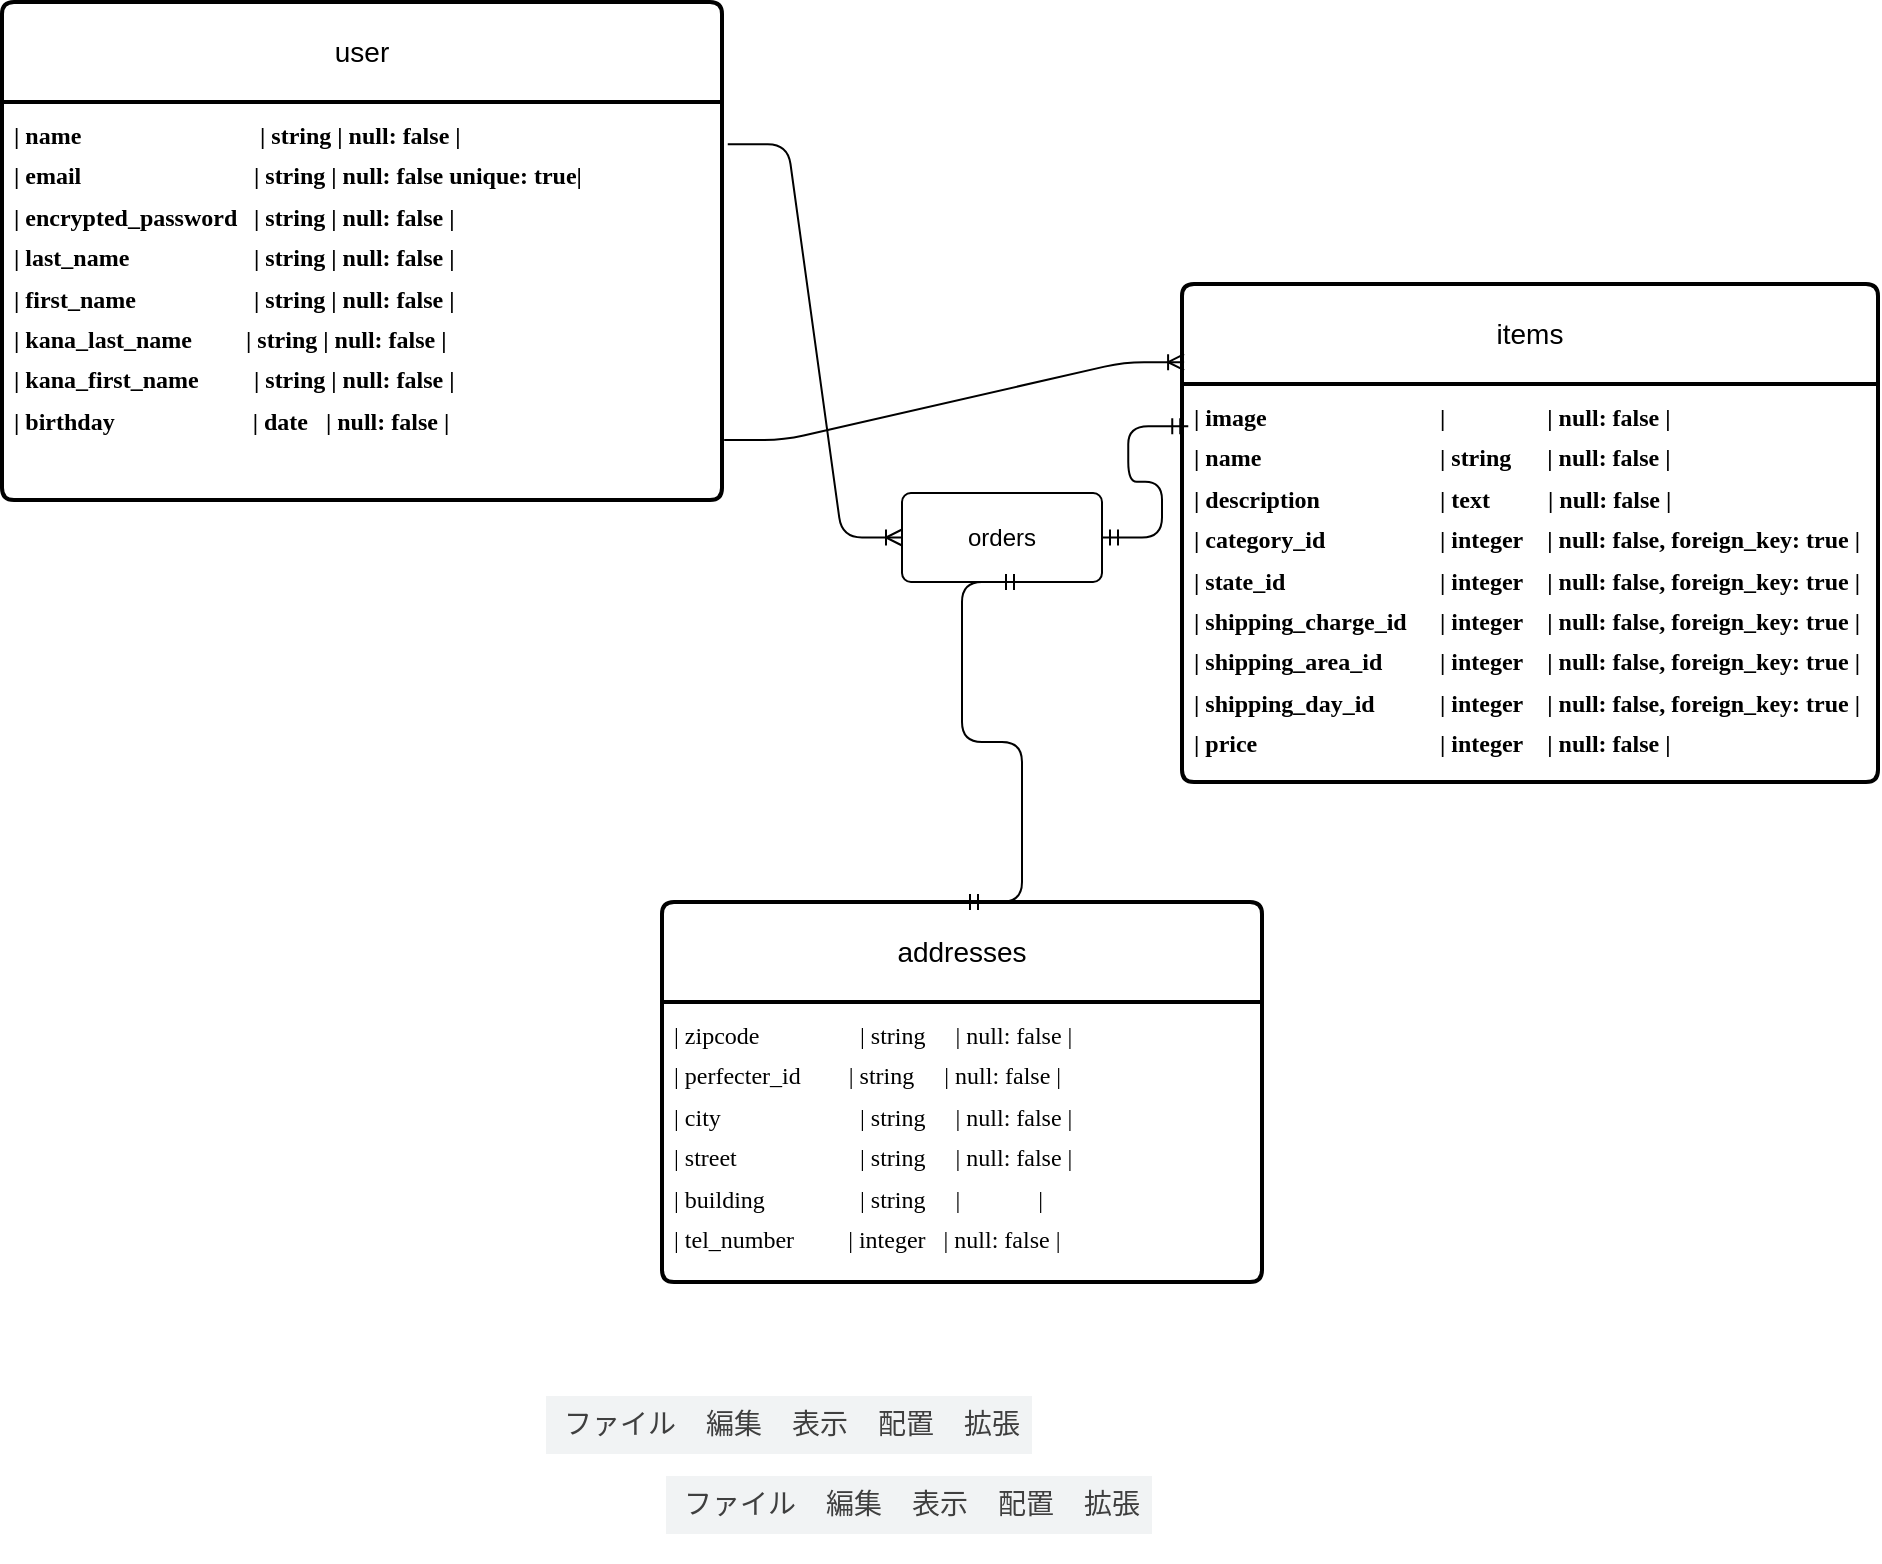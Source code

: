 <mxfile>
    <diagram id="EJOy2xtMhtNcN5AA-yZg" name="ページ1">
        <mxGraphModel dx="429" dy="1816" grid="1" gridSize="10" guides="1" tooltips="1" connect="1" arrows="1" fold="1" page="1" pageScale="1" pageWidth="827" pageHeight="1169" math="0" shadow="0">
            <root>
                <mxCell id="0"/>
                <mxCell id="1" parent="0"/>
                <mxCell id="20" value="&lt;a style=&quot;forced-color-adjust: none; color: rgb(63, 63, 63); vertical-align: top; display: inline-block; scrollbar-color: light-dark(#e2e2e2, #4b4b4b)&#xa;&#x9;&#x9;&#x9;&#x9;&#x9;light-dark(#fbfbfb, var(--dark-panel-color)); text-decoration: none; border-color: light-dark(var(--border-color), var(--dark-border-color)); cursor: default; transition: 0.1s ease-in-out; padding: 6px 6px 6px 9px; font-family: -apple-system, &amp;quot;system-ui&amp;quot;, &amp;quot;Segoe UI Variable&amp;quot;, &amp;quot;Segoe UI&amp;quot;, system-ui, ui-sans-serif, Helvetica, Arial, sans-serif, &amp;quot;Apple Color Emoji&amp;quot;, &amp;quot;Segoe UI Emoji&amp;quot;; font-size: 14px; font-style: normal; font-variant-ligatures: normal; font-variant-caps: normal; font-weight: 400; letter-spacing: normal; orphans: 2; text-align: start; text-indent: 0px; text-transform: none; widows: 2; word-spacing: 0px; -webkit-text-stroke-width: 0px; white-space: nowrap; background-color: rgb(241, 243, 244);&quot; class=&quot;geItem&quot;&gt;ファイル&lt;/a&gt;&lt;a style=&quot;forced-color-adjust: none; color: rgb(63, 63, 63); vertical-align: top; display: inline-block; scrollbar-color: light-dark(#e2e2e2, #4b4b4b)&#xa;&#x9;&#x9;&#x9;&#x9;&#x9;light-dark(#fbfbfb, var(--dark-panel-color)); text-decoration: none; border-color: light-dark(var(--border-color), var(--dark-border-color)); cursor: default; transition: 0.1s ease-in-out; padding: 6px 6px 6px 9px; font-family: -apple-system, &amp;quot;system-ui&amp;quot;, &amp;quot;Segoe UI Variable&amp;quot;, &amp;quot;Segoe UI&amp;quot;, system-ui, ui-sans-serif, Helvetica, Arial, sans-serif, &amp;quot;Apple Color Emoji&amp;quot;, &amp;quot;Segoe UI Emoji&amp;quot;; font-size: 14px; font-style: normal; font-variant-ligatures: normal; font-variant-caps: normal; font-weight: 400; letter-spacing: normal; orphans: 2; text-align: start; text-indent: 0px; text-transform: none; widows: 2; word-spacing: 0px; -webkit-text-stroke-width: 0px; white-space: nowrap; background-color: rgb(241, 243, 244);&quot; class=&quot;geItem&quot;&gt;編集&lt;/a&gt;&lt;a style=&quot;forced-color-adjust: none; color: rgb(63, 63, 63); vertical-align: top; display: inline-block; scrollbar-color: light-dark(#e2e2e2, #4b4b4b)&#xa;&#x9;&#x9;&#x9;&#x9;&#x9;light-dark(#fbfbfb, var(--dark-panel-color)); text-decoration: none; border-color: light-dark(var(--border-color), var(--dark-border-color)); cursor: default; transition: 0.1s ease-in-out; padding: 6px 6px 6px 9px; font-family: -apple-system, &amp;quot;system-ui&amp;quot;, &amp;quot;Segoe UI Variable&amp;quot;, &amp;quot;Segoe UI&amp;quot;, system-ui, ui-sans-serif, Helvetica, Arial, sans-serif, &amp;quot;Apple Color Emoji&amp;quot;, &amp;quot;Segoe UI Emoji&amp;quot;; font-size: 14px; font-style: normal; font-variant-ligatures: normal; font-variant-caps: normal; font-weight: 400; letter-spacing: normal; orphans: 2; text-align: start; text-indent: 0px; text-transform: none; widows: 2; word-spacing: 0px; -webkit-text-stroke-width: 0px; white-space: nowrap; background-color: rgb(241, 243, 244);&quot; class=&quot;geItem&quot;&gt;表示&lt;/a&gt;&lt;a style=&quot;forced-color-adjust: none; color: rgb(63, 63, 63); vertical-align: top; display: inline-block; scrollbar-color: light-dark(#e2e2e2, #4b4b4b)&#xa;&#x9;&#x9;&#x9;&#x9;&#x9;light-dark(#fbfbfb, var(--dark-panel-color)); text-decoration: none; border-color: light-dark(var(--border-color), var(--dark-border-color)); cursor: default; transition: 0.1s ease-in-out; padding: 6px 6px 6px 9px; font-family: -apple-system, &amp;quot;system-ui&amp;quot;, &amp;quot;Segoe UI Variable&amp;quot;, &amp;quot;Segoe UI&amp;quot;, system-ui, ui-sans-serif, Helvetica, Arial, sans-serif, &amp;quot;Apple Color Emoji&amp;quot;, &amp;quot;Segoe UI Emoji&amp;quot;; font-size: 14px; font-style: normal; font-variant-ligatures: normal; font-variant-caps: normal; font-weight: 400; letter-spacing: normal; orphans: 2; text-align: start; text-indent: 0px; text-transform: none; widows: 2; word-spacing: 0px; -webkit-text-stroke-width: 0px; white-space: nowrap; background-color: rgb(241, 243, 244);&quot; class=&quot;geItem&quot;&gt;配置&lt;/a&gt;&lt;a style=&quot;forced-color-adjust: none; color: rgb(63, 63, 63); vertical-align: top; display: inline-block; scrollbar-color: light-dark(#e2e2e2, #4b4b4b)&#xa;&#x9;&#x9;&#x9;&#x9;&#x9;light-dark(#fbfbfb, var(--dark-panel-color)); text-decoration: none; border-color: light-dark(var(--border-color), var(--dark-border-color)); cursor: default; transition: 0.1s ease-in-out; padding: 6px 6px 6px 9px; font-family: -apple-system, &amp;quot;system-ui&amp;quot;, &amp;quot;Segoe UI Variable&amp;quot;, &amp;quot;Segoe UI&amp;quot;, system-ui, ui-sans-serif, Helvetica, Arial, sans-serif, &amp;quot;Apple Color Emoji&amp;quot;, &amp;quot;Segoe UI Emoji&amp;quot;; font-size: 14px; font-style: normal; font-variant-ligatures: normal; font-variant-caps: normal; font-weight: 400; letter-spacing: normal; orphans: 2; text-align: start; text-indent: 0px; text-transform: none; widows: 2; word-spacing: 0px; -webkit-text-stroke-width: 0px; white-space: nowrap; background-color: rgb(241, 243, 244);&quot; class=&quot;geItem&quot;&gt;拡張&lt;/a&gt;" style="text;whiteSpace=wrap;html=1;" parent="1" vertex="1">
                    <mxGeometry x="680" y="-130" width="280" height="50" as="geometry"/>
                </mxCell>
                <mxCell id="21" value="&lt;a style=&quot;forced-color-adjust: none; color: rgb(63, 63, 63); vertical-align: top; display: inline-block; scrollbar-color: light-dark(#e2e2e2, #4b4b4b)&lt;br/&gt;&#x9;&#x9;&#x9;&#x9;&#x9;light-dark(#fbfbfb, var(--dark-panel-color)); text-decoration: none; border-color: light-dark(var(--border-color), var(--dark-border-color)); cursor: default; transition: 0.1s ease-in-out; padding: 6px 6px 6px 9px; font-family: -apple-system, &amp;quot;system-ui&amp;quot;, &amp;quot;Segoe UI Variable&amp;quot;, &amp;quot;Segoe UI&amp;quot;, system-ui, ui-sans-serif, Helvetica, Arial, sans-serif, &amp;quot;Apple Color Emoji&amp;quot;, &amp;quot;Segoe UI Emoji&amp;quot;; font-size: 14px; font-style: normal; font-variant-ligatures: normal; font-variant-caps: normal; font-weight: 400; letter-spacing: normal; orphans: 2; text-indent: 0px; text-transform: none; widows: 2; word-spacing: 0px; -webkit-text-stroke-width: 0px; white-space: nowrap; background-color: rgb(241, 243, 244);&quot; class=&quot;geItem&quot;&gt;ファイル&lt;/a&gt;&lt;a style=&quot;forced-color-adjust: none; color: rgb(63, 63, 63); vertical-align: top; display: inline-block; scrollbar-color: light-dark(#e2e2e2, #4b4b4b)&lt;br/&gt;&#x9;&#x9;&#x9;&#x9;&#x9;light-dark(#fbfbfb, var(--dark-panel-color)); text-decoration: none; border-color: light-dark(var(--border-color), var(--dark-border-color)); cursor: default; transition: 0.1s ease-in-out; padding: 6px 6px 6px 9px; font-family: -apple-system, &amp;quot;system-ui&amp;quot;, &amp;quot;Segoe UI Variable&amp;quot;, &amp;quot;Segoe UI&amp;quot;, system-ui, ui-sans-serif, Helvetica, Arial, sans-serif, &amp;quot;Apple Color Emoji&amp;quot;, &amp;quot;Segoe UI Emoji&amp;quot;; font-size: 14px; font-style: normal; font-variant-ligatures: normal; font-variant-caps: normal; font-weight: 400; letter-spacing: normal; orphans: 2; text-indent: 0px; text-transform: none; widows: 2; word-spacing: 0px; -webkit-text-stroke-width: 0px; white-space: nowrap; background-color: rgb(241, 243, 244);&quot; class=&quot;geItem&quot;&gt;編集&lt;/a&gt;&lt;a style=&quot;forced-color-adjust: none; color: rgb(63, 63, 63); vertical-align: top; display: inline-block; scrollbar-color: light-dark(#e2e2e2, #4b4b4b)&lt;br/&gt;&#x9;&#x9;&#x9;&#x9;&#x9;light-dark(#fbfbfb, var(--dark-panel-color)); text-decoration: none; border-color: light-dark(var(--border-color), var(--dark-border-color)); cursor: default; transition: 0.1s ease-in-out; padding: 6px 6px 6px 9px; font-family: -apple-system, &amp;quot;system-ui&amp;quot;, &amp;quot;Segoe UI Variable&amp;quot;, &amp;quot;Segoe UI&amp;quot;, system-ui, ui-sans-serif, Helvetica, Arial, sans-serif, &amp;quot;Apple Color Emoji&amp;quot;, &amp;quot;Segoe UI Emoji&amp;quot;; font-size: 14px; font-style: normal; font-variant-ligatures: normal; font-variant-caps: normal; font-weight: 400; letter-spacing: normal; orphans: 2; text-indent: 0px; text-transform: none; widows: 2; word-spacing: 0px; -webkit-text-stroke-width: 0px; white-space: nowrap; background-color: rgb(241, 243, 244);&quot; class=&quot;geItem&quot;&gt;表示&lt;/a&gt;&lt;a style=&quot;forced-color-adjust: none; color: rgb(63, 63, 63); vertical-align: top; display: inline-block; scrollbar-color: light-dark(#e2e2e2, #4b4b4b)&lt;br/&gt;&#x9;&#x9;&#x9;&#x9;&#x9;light-dark(#fbfbfb, var(--dark-panel-color)); text-decoration: none; border-color: light-dark(var(--border-color), var(--dark-border-color)); cursor: default; transition: 0.1s ease-in-out; padding: 6px 6px 6px 9px; font-family: -apple-system, &amp;quot;system-ui&amp;quot;, &amp;quot;Segoe UI Variable&amp;quot;, &amp;quot;Segoe UI&amp;quot;, system-ui, ui-sans-serif, Helvetica, Arial, sans-serif, &amp;quot;Apple Color Emoji&amp;quot;, &amp;quot;Segoe UI Emoji&amp;quot;; font-size: 14px; font-style: normal; font-variant-ligatures: normal; font-variant-caps: normal; font-weight: 400; letter-spacing: normal; orphans: 2; text-indent: 0px; text-transform: none; widows: 2; word-spacing: 0px; -webkit-text-stroke-width: 0px; white-space: nowrap; background-color: rgb(241, 243, 244);&quot; class=&quot;geItem&quot;&gt;配置&lt;/a&gt;&lt;a style=&quot;forced-color-adjust: none; color: rgb(63, 63, 63); vertical-align: top; display: inline-block; scrollbar-color: light-dark(#e2e2e2, #4b4b4b)&lt;br/&gt;&#x9;&#x9;&#x9;&#x9;&#x9;light-dark(#fbfbfb, var(--dark-panel-color)); text-decoration: none; border-color: light-dark(var(--border-color), var(--dark-border-color)); cursor: default; transition: 0.1s ease-in-out; padding: 6px 6px 6px 9px; font-family: -apple-system, &amp;quot;system-ui&amp;quot;, &amp;quot;Segoe UI Variable&amp;quot;, &amp;quot;Segoe UI&amp;quot;, system-ui, ui-sans-serif, Helvetica, Arial, sans-serif, &amp;quot;Apple Color Emoji&amp;quot;, &amp;quot;Segoe UI Emoji&amp;quot;; font-size: 14px; font-style: normal; font-variant-ligatures: normal; font-variant-caps: normal; font-weight: 400; letter-spacing: normal; orphans: 2; text-indent: 0px; text-transform: none; widows: 2; word-spacing: 0px; -webkit-text-stroke-width: 0px; white-space: nowrap; background-color: rgb(241, 243, 244);&quot; class=&quot;geItem&quot;&gt;拡張&lt;/a&gt;" style="text;whiteSpace=wrap;html=1;align=left;" parent="1" vertex="1">
                    <mxGeometry x="620" y="-170" width="280" height="50" as="geometry"/>
                </mxCell>
                <mxCell id="79" value="user" style="swimlane;childLayout=stackLayout;horizontal=1;startSize=50;horizontalStack=0;rounded=1;fontSize=14;fontStyle=0;strokeWidth=2;resizeParent=0;resizeLast=1;shadow=0;dashed=0;align=center;arcSize=4;whiteSpace=wrap;html=1;textShadow=0;" parent="1" vertex="1">
                    <mxGeometry x="350" y="-860" width="360" height="249" as="geometry">
                        <mxRectangle x="432" y="-719" width="70" height="50" as="alternateBounds"/>
                    </mxGeometry>
                </mxCell>
                <mxCell id="80" value="&lt;p style=&quot;margin: 0px; font-variant-numeric: normal; font-variant-east-asian: normal; font-variant-alternates: normal; font-size-adjust: none; font-kerning: auto; font-optical-sizing: auto; font-feature-settings: normal; font-variation-settings: normal; font-variant-position: normal; font-stretch: normal; color: rgb(0, 0, 0); text-wrap: wrap; line-height: 180%;&quot; class=&quot;p1&quot;&gt;&lt;/p&gt;&lt;div style=&quot;line-height: 170%;&quot;&gt;&lt;p style=&quot;margin: 0px; font-variant-numeric: normal; font-variant-east-asian: normal; font-variant-alternates: normal; font-size-adjust: none; font-kerning: auto; font-optical-sizing: auto; font-feature-settings: normal; font-variation-settings: normal; font-variant-position: normal; font-stretch: normal; font-size: 13px; color: rgb(0, 0, 0); text-wrap: wrap; line-height: 170%;&quot; class=&quot;p1&quot;&gt;&lt;/p&gt;&lt;div style=&quot;&quot;&gt;&lt;b style=&quot;background-color: transparent;&quot;&gt;&lt;span style=&quot;background-color: transparent;&quot;&gt;| name&lt;/span&gt;&lt;span style=&quot;background-color: transparent;&quot; class=&quot;Apple-converted-space&quot;&gt;&amp;nbsp; &amp;nbsp; &amp;nbsp; &lt;/span&gt;&lt;span style=&quot;background-color: transparent;&quot;&gt;　&lt;/span&gt;&lt;span style=&quot;background-color: transparent; white-space: pre;&quot; class=&quot;Apple-tab-span&quot;&gt;&#x9;&lt;/span&gt;&lt;span style=&quot;background-color: transparent;&quot;&gt;　　 &lt;/span&gt;&lt;span style=&quot;background-color: transparent;&quot; class=&quot;Apple-converted-space&quot;&gt;&amp;nbsp; &amp;nbsp; &amp;nbsp; &amp;nbsp; &lt;/span&gt;&lt;span style=&quot;background-color: transparent;&quot;&gt;| string | null: false |&lt;/span&gt;&lt;/b&gt;&lt;/div&gt;&lt;font face=&quot;Times New Roman&quot;&gt;&lt;div style=&quot;&quot;&gt;&lt;b style=&quot;background-color: transparent;&quot;&gt;&lt;span style=&quot;background-color: transparent;&quot;&gt;| email &lt;/span&gt;&lt;span style=&quot;background-color: transparent;&quot; class=&quot;Apple-converted-space&quot;&gt;&amp;nbsp; &amp;nbsp; &amp;nbsp; &amp;nbsp; &amp;nbsp; &amp;nbsp; &amp;nbsp; &lt;span style=&quot;white-space: pre;&quot; class=&quot;Apple-tab-span&quot;&gt;&#x9;&lt;/span&gt;&amp;nbsp; &amp;nbsp; &amp;nbsp; &amp;nbsp; &lt;/span&gt;&lt;span style=&quot;background-color: transparent;&quot;&gt;| string | null: false unique: true|&lt;/span&gt;&lt;/b&gt;&lt;/div&gt;&lt;b&gt;&lt;div style=&quot;&quot;&gt;&lt;b style=&quot;background-color: transparent;&quot;&gt;&lt;span style=&quot;background-color: transparent;&quot;&gt;| encrypted_password&lt;/span&gt;&lt;span style=&quot;background-color: transparent; white-space: pre;&quot; class=&quot;Apple-tab-span&quot;&gt;&#x9;&lt;/span&gt;&lt;span style=&quot;background-color: transparent;&quot;&gt;| string | null: false |&lt;/span&gt;&lt;/b&gt;&lt;/div&gt;&lt;span style=&quot;background-color: transparent;&quot;&gt;&lt;div style=&quot;&quot;&gt;&lt;b style=&quot;background-color: transparent;&quot;&gt;&lt;span style=&quot;background-color: transparent;&quot;&gt;| last_name&lt;/span&gt;&lt;span style=&quot;background-color: transparent;&quot; class=&quot;Apple-converted-space&quot;&gt;&amp;nbsp; &amp;nbsp; &amp;nbsp; &lt;span style=&quot;white-space: pre;&quot; class=&quot;Apple-tab-span&quot;&gt;&#x9;&lt;/span&gt;&amp;nbsp; &amp;nbsp; &amp;nbsp; &amp;nbsp; &lt;/span&gt;&lt;span style=&quot;background-color: transparent;&quot;&gt;| string | null: false |&lt;/span&gt;&lt;/b&gt;&lt;/div&gt;&lt;/span&gt;&lt;span style=&quot;background-color: transparent;&quot;&gt;&lt;div style=&quot;&quot;&gt;&lt;b style=&quot;background-color: transparent;&quot;&gt;&lt;span style=&quot;background-color: transparent;&quot;&gt;| first_name &lt;/span&gt;&lt;span style=&quot;background-color: transparent;&quot; class=&quot;Apple-converted-space&quot;&gt;&amp;nbsp; &amp;nbsp; &lt;span style=&quot;white-space: pre;&quot; class=&quot;Apple-tab-span&quot;&gt;&#x9;&lt;/span&gt;&amp;nbsp; &amp;nbsp; &amp;nbsp; &amp;nbsp; &lt;/span&gt;&lt;span style=&quot;background-color: transparent;&quot;&gt;| string | null: false |&lt;/span&gt;&lt;/b&gt;&lt;/div&gt;&lt;/span&gt;&lt;span style=&quot;background-color: transparent;&quot;&gt;&lt;div style=&quot;&quot;&gt;&lt;b style=&quot;background-color: transparent;&quot;&gt;&lt;span style=&quot;background-color: transparent;&quot;&gt;| kana_last_name &lt;/span&gt;&lt;span style=&quot;background-color: transparent;&quot; class=&quot;Apple-converted-space&quot;&gt;&amp;nbsp; &amp;nbsp; &amp;nbsp; &amp;nbsp; &lt;/span&gt;&lt;span style=&quot;background-color: transparent;&quot;&gt;| string | null: false |&lt;/span&gt;&lt;/b&gt;&lt;/div&gt;&lt;/span&gt;&lt;span style=&quot;background-color: transparent;&quot;&gt;&lt;div style=&quot;&quot;&gt;&lt;b style=&quot;background-color: transparent;&quot;&gt;&lt;span style=&quot;background-color: transparent;&quot;&gt;| kana_first_name&lt;/span&gt;&lt;span style=&quot;background-color: transparent; white-space: pre;&quot; class=&quot;Apple-tab-span&quot;&gt;&#x9;&lt;/span&gt;&lt;span style=&quot;background-color: transparent; white-space: pre;&quot; class=&quot;Apple-tab-span&quot;&gt;&#x9;&lt;/span&gt;&lt;span style=&quot;background-color: transparent;&quot;&gt;| string | null: false |&lt;/span&gt;&lt;/b&gt;&lt;/div&gt;&lt;/span&gt;&lt;span style=&quot;background-color: transparent;&quot;&gt;&lt;div style=&quot;&quot;&gt;&lt;b style=&quot;background-color: transparent;&quot;&gt;&lt;span style=&quot;background-color: transparent;&quot;&gt;| birthday &lt;/span&gt;&lt;span style=&quot;background-color: transparent;&quot; class=&quot;Apple-converted-space&quot;&gt;&amp;nbsp; &amp;nbsp; &amp;nbsp; &amp;nbsp; &amp;nbsp; &amp;nbsp; &amp;nbsp; &amp;nbsp; &amp;nbsp; &amp;nbsp; &amp;nbsp; &lt;/span&gt;&lt;span style=&quot;background-color: transparent;&quot;&gt;| date &lt;/span&gt;&lt;span style=&quot;background-color: transparent;&quot; class=&quot;Apple-converted-space&quot;&gt;&amp;nbsp; &lt;/span&gt;&lt;span style=&quot;background-color: transparent;&quot;&gt;| null: false |&lt;/span&gt;&lt;/b&gt;&lt;/div&gt;&lt;/span&gt;&lt;/b&gt;&lt;/font&gt;&lt;p&gt;&lt;/p&gt;&lt;/div&gt;&lt;p&gt;&lt;/p&gt;" style="align=left;strokeColor=none;fillColor=none;spacingLeft=4;fontSize=12;verticalAlign=top;resizable=0;rotatable=0;part=1;html=1;perimeterSpacing=0;fontFamily=Times New Roman;" parent="79" vertex="1">
                    <mxGeometry y="50" width="360" height="199" as="geometry"/>
                </mxCell>
                <mxCell id="84" value="items" style="swimlane;childLayout=stackLayout;horizontal=1;startSize=50;horizontalStack=0;rounded=1;fontSize=14;fontStyle=0;strokeWidth=2;resizeParent=0;resizeLast=1;shadow=0;dashed=0;align=center;arcSize=4;whiteSpace=wrap;html=1;textShadow=0;" parent="1" vertex="1">
                    <mxGeometry x="940" y="-719" width="348" height="249" as="geometry">
                        <mxRectangle x="432" y="-719" width="70" height="50" as="alternateBounds"/>
                    </mxGeometry>
                </mxCell>
                <mxCell id="85" value="&lt;p style=&quot;margin: 0px; font-variant-numeric: normal; font-variant-east-asian: normal; font-variant-alternates: normal; font-size-adjust: none; font-kerning: auto; font-optical-sizing: auto; font-feature-settings: normal; font-variation-settings: normal; font-variant-position: normal; font-stretch: normal; color: rgb(0, 0, 0); text-wrap: wrap; line-height: 180%;&quot; class=&quot;p1&quot;&gt;&lt;/p&gt;&lt;div style=&quot;line-height: 170%;&quot;&gt;&lt;b style=&quot;background-color: transparent;&quot;&gt;&lt;span style=&quot;background-color: transparent;&quot;&gt;| image &lt;/span&gt;&lt;span style=&quot;background-color: transparent;&quot; class=&quot;Apple-converted-space&quot;&gt;&amp;nbsp; &amp;nbsp; &amp;nbsp; &amp;nbsp; &amp;nbsp; &amp;nbsp; &lt;span style=&quot;white-space: pre;&quot;&gt;&#x9;&lt;/span&gt;&lt;span style=&quot;white-space: pre;&quot;&gt;&#x9;&lt;/span&gt;&amp;nbsp;&lt;/span&gt;&lt;span style=&quot;background-color: transparent;&quot;&gt;|&lt;/span&gt;&lt;span style=&quot;background-color: transparent;&quot; class=&quot;Apple-converted-space&quot;&gt;&amp;nbsp; &amp;nbsp; &amp;nbsp; &amp;nbsp; &amp;nbsp; &amp;nbsp; &amp;nbsp; &amp;nbsp; &amp;nbsp;&lt;/span&gt;&lt;span style=&quot;background-color: transparent;&quot;&gt;| null: false |&lt;/span&gt;&lt;/b&gt;&lt;/div&gt;&lt;b style=&quot;line-height: 170%;&quot;&gt;&lt;div&gt;&lt;b style=&quot;background-color: transparent;&quot;&gt;&lt;span style=&quot;background-color: transparent;&quot;&gt;| name&lt;/span&gt;&lt;span style=&quot;background-color: transparent;&quot; class=&quot;Apple-converted-space&quot;&gt;&amp;nbsp; &amp;nbsp; &amp;nbsp; &amp;nbsp; &amp;nbsp; &amp;nbsp; &amp;nbsp; &amp;nbsp;&lt;span style=&quot;white-space: pre;&quot;&gt;&#x9;&lt;/span&gt;&lt;span style=&quot;white-space: pre;&quot;&gt;&#x9;&lt;/span&gt; &lt;/span&gt;&lt;span style=&quot;background-color: transparent;&quot;&gt;| string &lt;/span&gt;&lt;span style=&quot;background-color: transparent;&quot; class=&quot;Apple-converted-space&quot;&gt;&amp;nbsp; &amp;nbsp; &amp;nbsp;&lt;/span&gt;&lt;span style=&quot;background-color: transparent;&quot;&gt;| null: false |&lt;/span&gt;&lt;/b&gt;&lt;/div&gt;&lt;span style=&quot;background-color: transparent;&quot;&gt;&lt;div&gt;&lt;b style=&quot;background-color: transparent;&quot;&gt;&lt;span style=&quot;background-color: transparent;&quot;&gt;| description &lt;/span&gt;&lt;span style=&quot;background-color: transparent;&quot; class=&quot;Apple-converted-space&quot;&gt;&amp;nbsp; &amp;nbsp; &amp;nbsp;&lt;span style=&quot;white-space: pre;&quot;&gt;&#x9;&lt;/span&gt;&lt;span style=&quot;white-space: pre;&quot;&gt;&#x9;&lt;/span&gt;&amp;nbsp;&lt;/span&gt;&lt;span style=&quot;background-color: transparent;&quot;&gt;| text &lt;/span&gt;&lt;span style=&quot;background-color: transparent;&quot; class=&quot;Apple-converted-space&quot;&gt;&amp;nbsp; &amp;nbsp; &lt;span style=&quot;white-space: pre;&quot;&gt;&#x9;&lt;/span&gt;&amp;nbsp;&amp;nbsp; &lt;/span&gt;&lt;span style=&quot;background-color: transparent; line-height: 140%;&quot;&gt;| null: false |&lt;/span&gt;&lt;/b&gt;&lt;/div&gt;&lt;/span&gt;&lt;span style=&quot;background-color: transparent;&quot;&gt;&lt;div&gt;&lt;b style=&quot;background-color: transparent;&quot;&gt;&lt;span style=&quot;background-color: transparent;&quot;&gt;| category_id &lt;/span&gt;&lt;span style=&quot;background-color: transparent;&quot; class=&quot;Apple-converted-space&quot;&gt;&amp;nbsp; &amp;nbsp; &amp;nbsp;&lt;span style=&quot;white-space: pre;&quot;&gt;&#x9;&lt;/span&gt;&lt;span style=&quot;white-space: pre;&quot;&gt;&#x9;&lt;/span&gt;&amp;nbsp;&lt;/span&gt;&lt;span style=&quot;background-color: transparent;&quot;&gt;| integer&lt;/span&gt;&lt;span style=&quot;background-color: transparent;&quot; class=&quot;Apple-converted-space&quot;&gt;&amp;nbsp; &amp;nbsp; &lt;/span&gt;&lt;span style=&quot;background-color: transparent;&quot;&gt;| null: false, foreign_key: true |&lt;/span&gt;&lt;/b&gt;&lt;/div&gt;&lt;/span&gt;&lt;span style=&quot;background-color: transparent;&quot;&gt;&lt;div&gt;&lt;b style=&quot;background-color: transparent;&quot;&gt;&lt;span style=&quot;background-color: transparent;&quot;&gt;| state_id&lt;/span&gt;&lt;span style=&quot;background-color: transparent;&quot; class=&quot;Apple-converted-space&quot;&gt;&amp;nbsp; &amp;nbsp; &amp;nbsp; &amp;nbsp;&lt;span style=&quot;white-space: pre;&quot;&gt;&#x9;&lt;/span&gt;&lt;span style=&quot;white-space: pre;&quot;&gt;&#x9;&lt;/span&gt;&lt;span style=&quot;white-space: pre;&quot;&gt;&#x9;&lt;/span&gt; &lt;/span&gt;&lt;span style=&quot;background-color: transparent;&quot;&gt;| integer&lt;/span&gt;&lt;span style=&quot;background-color: transparent;&quot; class=&quot;Apple-converted-space&quot;&gt;&amp;nbsp; &amp;nbsp; &lt;/span&gt;&lt;span style=&quot;background-color: transparent;&quot;&gt;| null: false, foreign_key: true |&lt;/span&gt;&lt;/b&gt;&lt;/div&gt;&lt;/span&gt;&lt;span style=&quot;background-color: transparent;&quot;&gt;&lt;div&gt;&lt;b style=&quot;background-color: transparent;&quot;&gt;&lt;span style=&quot;background-color: transparent;&quot;&gt;| shipping_charge_id&lt;/span&gt;&lt;span style=&quot;background-color: transparent;&quot; class=&quot;Apple-converted-space&quot;&gt;&amp;nbsp; &lt;span style=&quot;white-space: pre;&quot;&gt;&#x9;&lt;/span&gt;&amp;nbsp;&lt;/span&gt;&lt;span style=&quot;background-color: transparent;&quot;&gt;| integer&lt;/span&gt;&lt;span style=&quot;background-color: transparent;&quot; class=&quot;Apple-converted-space&quot;&gt;&amp;nbsp; &amp;nbsp; &lt;/span&gt;&lt;span style=&quot;background-color: transparent;&quot;&gt;| null: false, foreign_key: true |&lt;/span&gt;&lt;/b&gt;&lt;/div&gt;&lt;/span&gt;&lt;span style=&quot;background-color: transparent;&quot;&gt;&lt;div&gt;&lt;b style=&quot;background-color: transparent;&quot;&gt;&lt;span style=&quot;background-color: transparent;&quot;&gt;| shipping_area_id&lt;/span&gt;&lt;span style=&quot;background-color: transparent;&quot; class=&quot;Apple-converted-space&quot;&gt;&amp;nbsp; &amp;nbsp; &lt;span style=&quot;white-space: pre;&quot;&gt;&#x9;&lt;/span&gt;&amp;nbsp;&lt;/span&gt;&lt;span style=&quot;background-color: transparent;&quot;&gt;| integer&lt;/span&gt;&lt;span style=&quot;background-color: transparent;&quot; class=&quot;Apple-converted-space&quot;&gt;&amp;nbsp; &amp;nbsp; &lt;/span&gt;&lt;span style=&quot;background-color: transparent;&quot;&gt;| null: false, foreign_key: true |&lt;/span&gt;&lt;/b&gt;&lt;/div&gt;&lt;/span&gt;&lt;span style=&quot;background-color: transparent;&quot;&gt;&lt;div&gt;&lt;b style=&quot;background-color: transparent;&quot;&gt;&lt;span style=&quot;background-color: transparent;&quot;&gt;| shipping_day_id &lt;/span&gt;&lt;span style=&quot;background-color: transparent;&quot; class=&quot;Apple-converted-space&quot;&gt;&amp;nbsp; &amp;nbsp; &lt;span style=&quot;white-space: pre;&quot;&gt;&#x9;&lt;/span&gt;&amp;nbsp;&lt;/span&gt;&lt;span style=&quot;background-color: transparent;&quot;&gt;| integer&lt;/span&gt;&lt;span style=&quot;background-color: transparent;&quot; class=&quot;Apple-converted-space&quot;&gt;&amp;nbsp; &amp;nbsp; &lt;/span&gt;&lt;span style=&quot;background-color: transparent;&quot;&gt;| null: false, foreign_key: true |&lt;/span&gt;&lt;/b&gt;&lt;/div&gt;&lt;/span&gt;&lt;span style=&quot;background-color: transparent;&quot;&gt;&lt;div&gt;&lt;b style=&quot;background-color: transparent;&quot;&gt;&lt;span style=&quot;background-color: transparent;&quot;&gt;| price &lt;/span&gt;&lt;span style=&quot;background-color: transparent;&quot; class=&quot;Apple-converted-space&quot;&gt;&amp;nbsp; &amp;nbsp; &amp;nbsp; &amp;nbsp; &amp;nbsp; &amp;nbsp; &amp;nbsp; &lt;span style=&quot;white-space: pre;&quot;&gt;&#x9;&lt;/span&gt;&lt;span style=&quot;white-space: pre;&quot;&gt;&#x9;&lt;/span&gt;&amp;nbsp;&lt;/span&gt;&lt;span style=&quot;background-color: transparent;&quot;&gt;| integer&lt;/span&gt;&lt;span style=&quot;background-color: transparent;&quot; class=&quot;Apple-converted-space&quot;&gt;&amp;nbsp; &amp;nbsp; &lt;/span&gt;&lt;span style=&quot;background-color: transparent;&quot;&gt;| null: false |&lt;/span&gt;&lt;/b&gt;&lt;/div&gt;&lt;/span&gt;&lt;/b&gt;&lt;p&gt;&lt;/p&gt;" style="align=left;strokeColor=none;fillColor=none;spacingLeft=4;fontSize=12;verticalAlign=top;resizable=0;rotatable=0;part=1;html=1;perimeterSpacing=0;fontFamily=Times New Roman;" parent="84" vertex="1">
                    <mxGeometry y="50" width="348" height="199" as="geometry"/>
                </mxCell>
                <mxCell id="92" value="orders" style="rounded=1;arcSize=10;whiteSpace=wrap;html=1;align=center;" parent="1" vertex="1">
                    <mxGeometry x="800" y="-614.5" width="100" height="44.5" as="geometry"/>
                </mxCell>
                <mxCell id="93" value="addresses" style="swimlane;childLayout=stackLayout;horizontal=1;startSize=50;horizontalStack=0;rounded=1;fontSize=14;fontStyle=0;strokeWidth=2;resizeParent=0;resizeLast=1;shadow=0;dashed=0;align=center;arcSize=4;whiteSpace=wrap;html=1;textShadow=0;" parent="1" vertex="1">
                    <mxGeometry x="680" y="-410" width="300" height="190" as="geometry">
                        <mxRectangle x="432" y="-719" width="70" height="50" as="alternateBounds"/>
                    </mxGeometry>
                </mxCell>
                <mxCell id="94" value="&lt;p class=&quot;p1&quot; style=&quot;margin: 0px; font-variant-numeric: normal; font-variant-east-asian: normal; font-variant-alternates: normal; font-size-adjust: none; font-kerning: auto; font-optical-sizing: auto; font-feature-settings: normal; font-variation-settings: normal; font-variant-position: normal; font-stretch: normal; color: rgb(0, 0, 0); text-wrap: wrap; line-height: 180%;&quot;&gt;&lt;/p&gt;&lt;div style=&quot;line-height: 170%;&quot;&gt;&lt;p class=&quot;p1&quot; style=&quot;margin: 0px; font-variant-numeric: normal; font-variant-east-asian: normal; font-variant-alternates: normal; font-size-adjust: none; font-kerning: auto; font-optical-sizing: auto; font-feature-settings: normal; font-variation-settings: normal; font-variant-position: normal; font-stretch: normal; font-size: 13px; color: rgb(0, 0, 0); text-wrap: wrap; line-height: 170%;&quot;&gt;&lt;/p&gt;&lt;div&gt;&lt;p class=&quot;p1&quot; style=&quot;margin: 0px; font-variant-numeric: normal; font-variant-east-asian: normal; font-variant-alternates: normal; font-size-adjust: none; font-kerning: auto; font-optical-sizing: auto; font-feature-settings: normal; font-variation-settings: normal; font-variant-position: normal; font-stretch: normal; color: rgb(0, 0, 0); text-wrap: wrap; line-height: 170%;&quot;&gt;&lt;/p&gt;&lt;div&gt;&lt;span style=&quot;background-color: transparent; text-wrap: wrap; line-height: 170%;&quot;&gt;| zipcode &lt;/span&gt;&lt;span style=&quot;background-color: transparent; text-wrap: wrap; line-height: 170%;&quot; class=&quot;Apple-converted-space&quot;&gt;&amp;nbsp; &amp;nbsp; &amp;nbsp;&lt;span class=&quot;Apple-tab-span&quot; style=&quot;white-space: pre;&quot;&gt;&#x9;&lt;/span&gt; &amp;nbsp; &amp;nbsp; &amp;nbsp; &lt;/span&gt;&lt;span style=&quot;background-color: transparent; text-wrap: wrap; line-height: 170%;&quot;&gt;| string &lt;/span&gt;&lt;span style=&quot;background-color: transparent; text-wrap: wrap; line-height: 170%;&quot; class=&quot;Apple-converted-space&quot;&gt;&amp;nbsp; &amp;nbsp; &lt;/span&gt;&lt;span style=&quot;background-color: transparent; text-wrap: wrap; line-height: 170%;&quot;&gt;| null: false |&lt;/span&gt;&lt;br&gt;&lt;span style=&quot;background-color: transparent;&quot;&gt;| perfecter_id&lt;/span&gt;&lt;span style=&quot;background-color: transparent;&quot; class=&quot;Apple-converted-space&quot;&gt;&amp;nbsp; &amp;nbsp; &amp;nbsp; &amp;nbsp; &lt;/span&gt;&lt;span style=&quot;background-color: transparent;&quot;&gt;| string &lt;/span&gt;&lt;span style=&quot;background-color: transparent;&quot; class=&quot;Apple-converted-space&quot;&gt;&amp;nbsp; &amp;nbsp; &lt;/span&gt;&lt;span style=&quot;background-color: transparent;&quot;&gt;| null: false |&lt;/span&gt;&lt;br&gt;&lt;span style=&quot;background-color: transparent;&quot;&gt;| city &lt;/span&gt;&lt;span style=&quot;background-color: transparent;&quot; class=&quot;Apple-converted-space&quot;&gt;&amp;nbsp; &amp;nbsp; &amp;nbsp; &amp;nbsp; &amp;nbsp; &amp;nbsp;&lt;span class=&quot;Apple-tab-span&quot; style=&quot;white-space-collapse: preserve;&quot;&gt;&#x9;&lt;/span&gt; &amp;nbsp; &amp;nbsp; &amp;nbsp; &lt;/span&gt;&lt;span style=&quot;background-color: transparent;&quot;&gt;| string &lt;/span&gt;&lt;span style=&quot;background-color: transparent;&quot; class=&quot;Apple-converted-space&quot;&gt;&amp;nbsp; &amp;nbsp; &lt;/span&gt;&lt;span style=&quot;background-color: transparent;&quot;&gt;| null: false |&lt;/span&gt;&lt;br&gt;&lt;span style=&quot;background-color: transparent;&quot;&gt;| street&lt;/span&gt;&lt;span style=&quot;background-color: transparent;&quot; class=&quot;Apple-converted-space&quot;&gt;&amp;nbsp; &amp;nbsp; &amp;nbsp; &amp;nbsp;&lt;span class=&quot;Apple-tab-span&quot; style=&quot;white-space-collapse: preserve;&quot;&gt;&#x9;&lt;/span&gt; &amp;nbsp; &amp;nbsp; &amp;nbsp; &lt;/span&gt;&lt;span style=&quot;background-color: transparent;&quot;&gt;| string &lt;/span&gt;&lt;span style=&quot;background-color: transparent;&quot; class=&quot;Apple-converted-space&quot;&gt;&amp;nbsp; &amp;nbsp; &lt;/span&gt;&lt;span style=&quot;background-color: transparent;&quot;&gt;| null: false |&lt;/span&gt;&lt;br&gt;&lt;span style=&quot;background-color: transparent;&quot;&gt;| building &lt;/span&gt;&lt;span style=&quot;background-color: transparent;&quot; class=&quot;Apple-converted-space&quot;&gt;&amp;nbsp; &amp;nbsp;&lt;span class=&quot;Apple-tab-span&quot; style=&quot;white-space-collapse: preserve;&quot;&gt;&#x9;&lt;/span&gt; &amp;nbsp; &amp;nbsp; &amp;nbsp; &lt;/span&gt;&lt;span style=&quot;background-color: transparent;&quot;&gt;| string &lt;/span&gt;&lt;span style=&quot;background-color: transparent;&quot; class=&quot;Apple-converted-space&quot;&gt;&amp;nbsp; &amp;nbsp; &lt;/span&gt;&lt;span style=&quot;background-color: transparent;&quot;&gt;| &lt;/span&gt;&lt;span style=&quot;background-color: transparent;&quot; class=&quot;Apple-converted-space&quot;&gt;&amp;nbsp; &amp;nbsp; &amp;nbsp; &amp;nbsp; &amp;nbsp; &amp;nbsp; &lt;/span&gt;&lt;span style=&quot;background-color: transparent;&quot;&gt;|&lt;/span&gt;&lt;br&gt;&lt;span style=&quot;background-color: transparent; text-wrap: wrap; line-height: 170%; color: rgb(0, 0, 0);&quot;&gt;| tel_number &lt;/span&gt;&lt;span style=&quot;background-color: transparent; text-wrap: wrap; line-height: 170%;&quot; class=&quot;Apple-converted-space&quot;&gt;&amp;nbsp; &amp;nbsp; &amp;nbsp; &amp;nbsp; &lt;/span&gt;&lt;span style=&quot;background-color: transparent; text-wrap: wrap; line-height: 170%; color: rgb(0, 0, 0);&quot;&gt;| integer &lt;/span&gt;&lt;span style=&quot;background-color: transparent; text-wrap: wrap; line-height: 170%;&quot; class=&quot;Apple-converted-space&quot;&gt;&amp;nbsp; &lt;/span&gt;&lt;span style=&quot;background-color: transparent; text-wrap: wrap; line-height: 170%; color: rgb(0, 0, 0);&quot;&gt;| null: false |&lt;/span&gt;&lt;br&gt;&lt;/div&gt;&lt;p&gt;&lt;/p&gt;&lt;p&gt;&lt;/p&gt;&lt;/div&gt;&lt;p&gt;&lt;/p&gt;&lt;/div&gt;&lt;p&gt;&lt;/p&gt;" style="align=left;strokeColor=none;fillColor=none;spacingLeft=4;fontSize=12;verticalAlign=top;resizable=0;rotatable=0;part=1;html=1;perimeterSpacing=0;fontFamily=Times New Roman;" parent="93" vertex="1">
                    <mxGeometry y="50" width="300" height="140" as="geometry"/>
                </mxCell>
                <mxCell id="99" value="" style="edgeStyle=entityRelationEdgeStyle;fontSize=12;html=1;endArrow=ERoneToMany;exitX=1.003;exitY=0.849;exitDx=0;exitDy=0;exitPerimeter=0;entryX=0.003;entryY=0.157;entryDx=0;entryDy=0;entryPerimeter=0;" parent="1" source="80" target="84" edge="1">
                    <mxGeometry width="100" height="100" relative="1" as="geometry">
                        <mxPoint x="840" y="-480" as="sourcePoint"/>
                        <mxPoint x="940" y="-580" as="targetPoint"/>
                    </mxGeometry>
                </mxCell>
                <mxCell id="101" value="" style="edgeStyle=entityRelationEdgeStyle;fontSize=12;html=1;endArrow=ERoneToMany;exitX=1.008;exitY=0.106;exitDx=0;exitDy=0;exitPerimeter=0;entryX=0;entryY=0.5;entryDx=0;entryDy=0;" edge="1" parent="1" source="80" target="92">
                    <mxGeometry width="100" height="100" relative="1" as="geometry">
                        <mxPoint x="860" y="-590" as="sourcePoint"/>
                        <mxPoint x="960" y="-690" as="targetPoint"/>
                        <Array as="points">
                            <mxPoint x="720" y="-680"/>
                            <mxPoint x="760" y="-670"/>
                            <mxPoint x="830" y="-680"/>
                            <mxPoint x="790" y="-590"/>
                        </Array>
                    </mxGeometry>
                </mxCell>
                <mxCell id="102" value="" style="edgeStyle=entityRelationEdgeStyle;fontSize=12;html=1;endArrow=ERmandOne;startArrow=ERmandOne;entryX=0.009;entryY=0.106;entryDx=0;entryDy=0;entryPerimeter=0;exitX=1;exitY=0.5;exitDx=0;exitDy=0;" edge="1" parent="1" source="92" target="85">
                    <mxGeometry width="100" height="100" relative="1" as="geometry">
                        <mxPoint x="760" y="-590" as="sourcePoint"/>
                        <mxPoint x="860" y="-690" as="targetPoint"/>
                        <Array as="points">
                            <mxPoint x="930" y="-640"/>
                        </Array>
                    </mxGeometry>
                </mxCell>
                <mxCell id="103" value="" style="edgeStyle=entityRelationEdgeStyle;fontSize=12;html=1;endArrow=ERmandOne;startArrow=ERmandOne;exitX=0.5;exitY=0;exitDx=0;exitDy=0;" edge="1" parent="1" source="93">
                    <mxGeometry width="100" height="100" relative="1" as="geometry">
                        <mxPoint x="890" y="-610" as="sourcePoint"/>
                        <mxPoint x="860" y="-570" as="targetPoint"/>
                        <Array as="points">
                            <mxPoint x="840" y="-510"/>
                            <mxPoint x="770" y="-480"/>
                        </Array>
                    </mxGeometry>
                </mxCell>
            </root>
        </mxGraphModel>
    </diagram>
</mxfile>